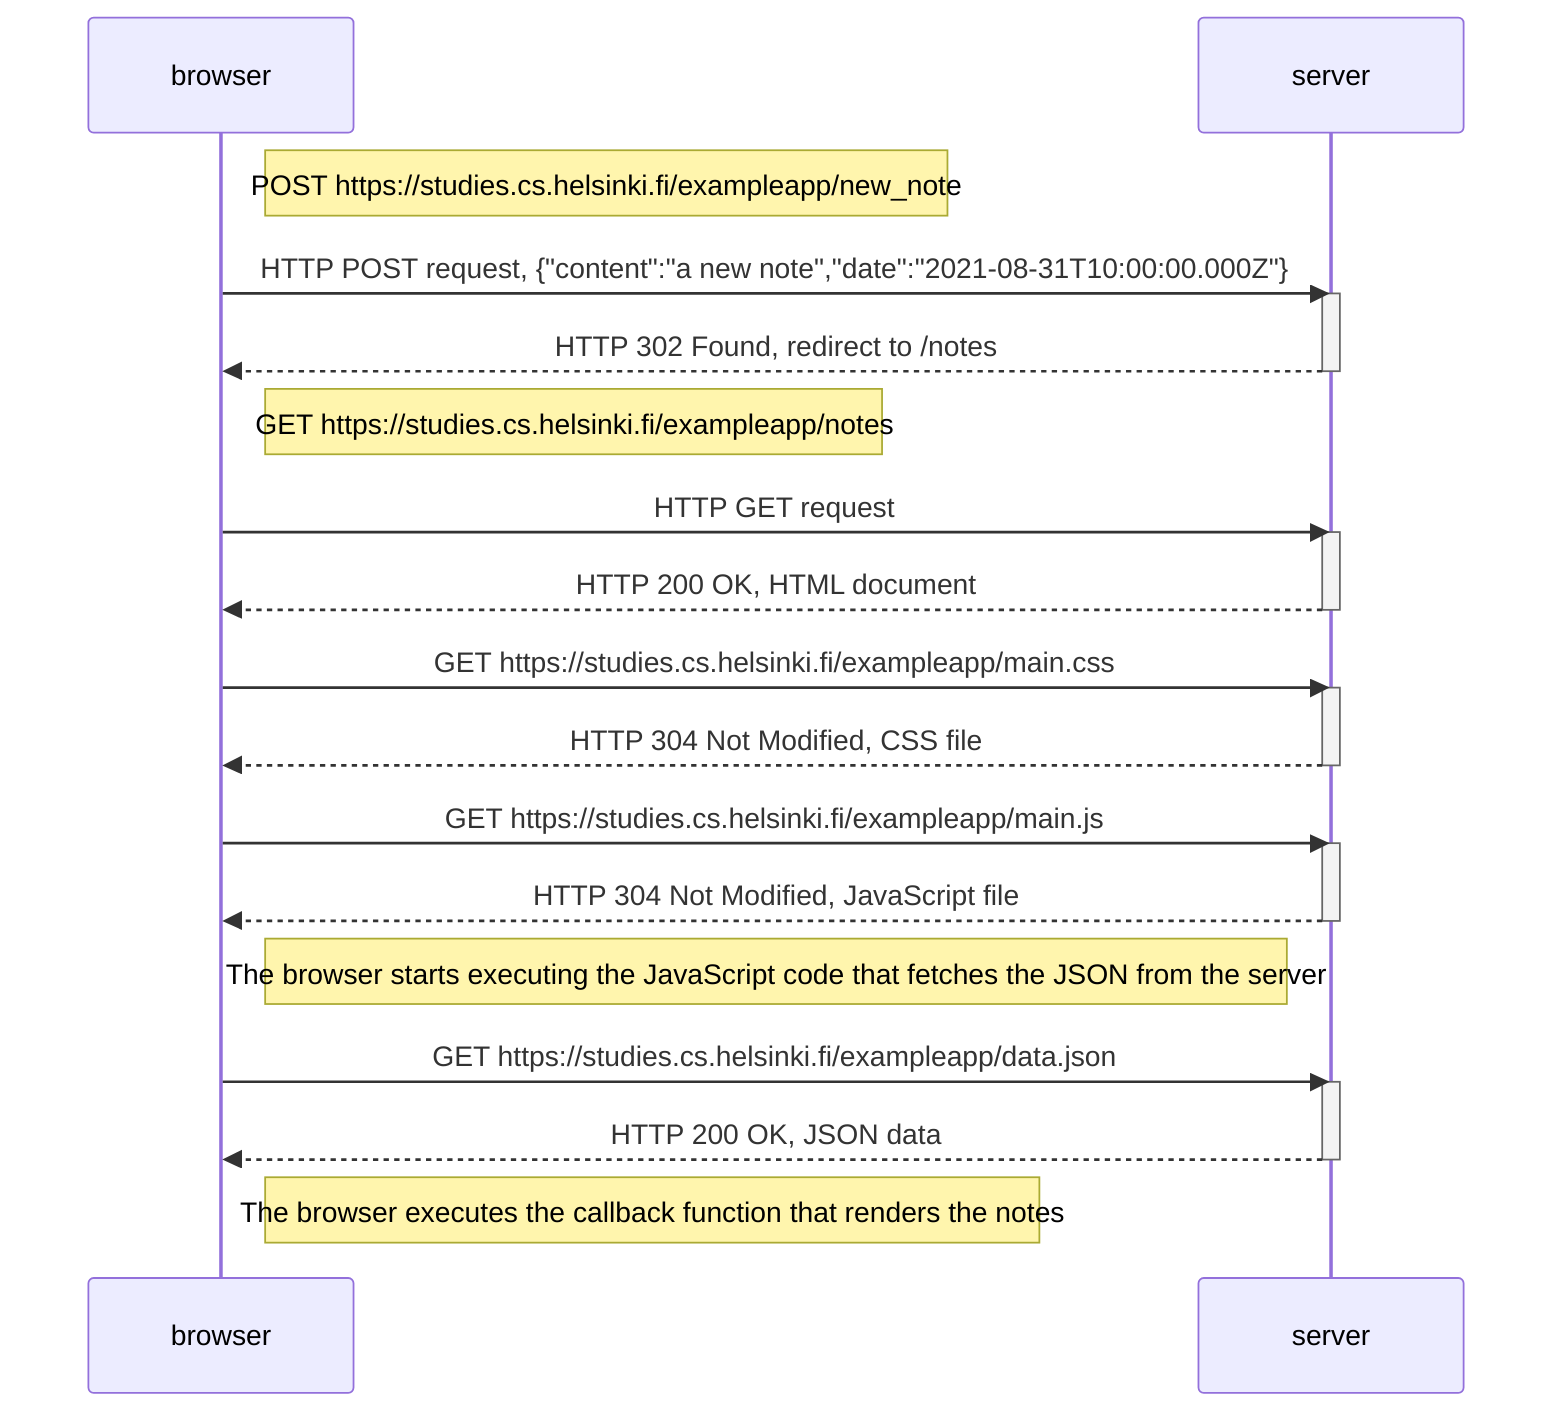sequenceDiagram
    participant browser
    participant server 
   %%The browser sends an HTTP POST request to the server to create a new note
    Note right of browser: POST https://studies.cs.helsinki.fi/exampleapp/new_note
    browser->>server: HTTP POST request, {"content":"a new note","date":"2021-08-31T10:00:00.000Z"}
    activate server
    %% The server responds with an HTTP status code 302 (Found), redirecting the browser
    server-->>browser: HTTP 302 Found, redirect to /notes
    deactivate server

   %% The browser follows the redirect and sends an HTTP GET request to fetch the notes page
   Note right of browser: GET https://studies.cs.helsinki.fi/exampleapp/notes
    browser->>server: HTTP GET request
    activate server
    %% The server responds with the HTML document
    server-->>browser: HTTP 200 OK, HTML document
    deactivate server

    %% The browser sends an HTTP GET request to fetch the CSS file
    browser->>server: GET https://studies.cs.helsinki.fi/exampleapp/main.css 
    activate server
    %% The server responds with the CSS file
    server-->>browser: HTTP 304 Not Modified, CSS file
    deactivate server

    %% The browser sends an HTTP GET request to fetch the JavaScript file
    browser->>server: GET https://studies.cs.helsinki.fi/exampleapp/main.js
    activate server
    %% The server responds with the JavaScript file
    server-->>browser: HTTP 304 Not Modified, JavaScript file
    deactivate server

    %% The browser starts executing the JavaScript code that fetches the JSON data from the server
    Note right of browser: The browser starts executing the JavaScript code that fetches the JSON from the server

    %% The browser sends an HTTP GET request to fetch the JSON data
    browser->>server: GET https://studies.cs.helsinki.fi/exampleapp/data.json
    activate server
    %% The server responds with the JSON data
    server-->>browser: HTTP 200 OK, JSON data
    deactivate server

    %% The browser executes the callback function that renders the notes
    Note right of browser: The browser executes the callback function that renders the notes